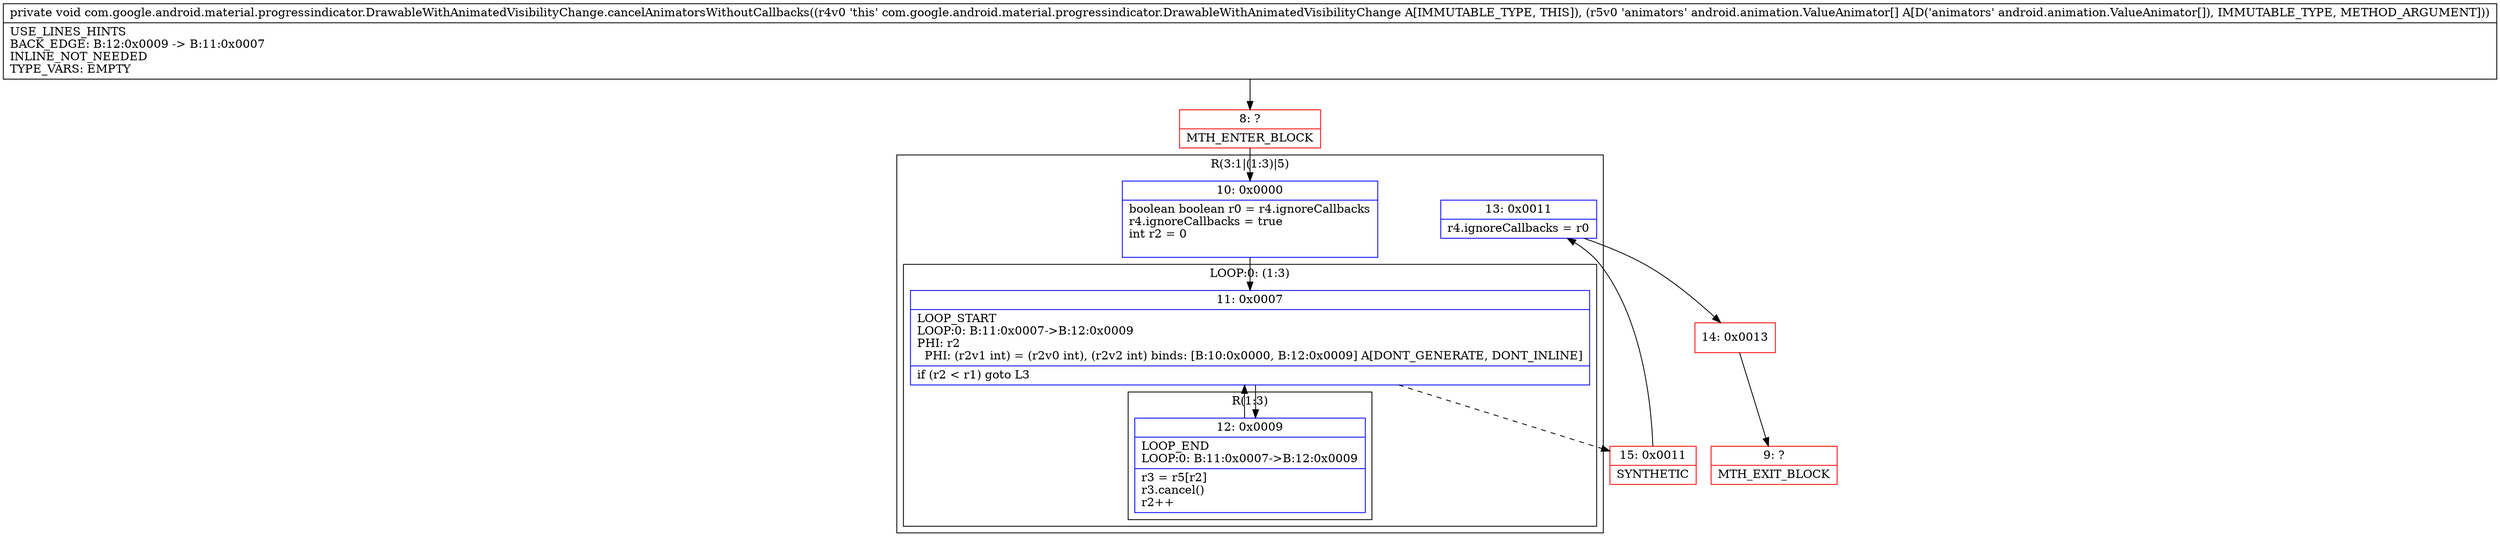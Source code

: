digraph "CFG forcom.google.android.material.progressindicator.DrawableWithAnimatedVisibilityChange.cancelAnimatorsWithoutCallbacks([Landroid\/animation\/ValueAnimator;)V" {
subgraph cluster_Region_1245123018 {
label = "R(3:1|(1:3)|5)";
node [shape=record,color=blue];
Node_10 [shape=record,label="{10\:\ 0x0000|boolean boolean r0 = r4.ignoreCallbacks\lr4.ignoreCallbacks = true\lint r2 = 0\l\l}"];
subgraph cluster_LoopRegion_1690480201 {
label = "LOOP:0: (1:3)";
node [shape=record,color=blue];
Node_11 [shape=record,label="{11\:\ 0x0007|LOOP_START\lLOOP:0: B:11:0x0007\-\>B:12:0x0009\lPHI: r2 \l  PHI: (r2v1 int) = (r2v0 int), (r2v2 int) binds: [B:10:0x0000, B:12:0x0009] A[DONT_GENERATE, DONT_INLINE]\l|if (r2 \< r1) goto L3\l}"];
subgraph cluster_Region_1762264271 {
label = "R(1:3)";
node [shape=record,color=blue];
Node_12 [shape=record,label="{12\:\ 0x0009|LOOP_END\lLOOP:0: B:11:0x0007\-\>B:12:0x0009\l|r3 = r5[r2]\lr3.cancel()\lr2++\l}"];
}
}
Node_13 [shape=record,label="{13\:\ 0x0011|r4.ignoreCallbacks = r0\l}"];
}
Node_8 [shape=record,color=red,label="{8\:\ ?|MTH_ENTER_BLOCK\l}"];
Node_15 [shape=record,color=red,label="{15\:\ 0x0011|SYNTHETIC\l}"];
Node_14 [shape=record,color=red,label="{14\:\ 0x0013}"];
Node_9 [shape=record,color=red,label="{9\:\ ?|MTH_EXIT_BLOCK\l}"];
MethodNode[shape=record,label="{private void com.google.android.material.progressindicator.DrawableWithAnimatedVisibilityChange.cancelAnimatorsWithoutCallbacks((r4v0 'this' com.google.android.material.progressindicator.DrawableWithAnimatedVisibilityChange A[IMMUTABLE_TYPE, THIS]), (r5v0 'animators' android.animation.ValueAnimator[] A[D('animators' android.animation.ValueAnimator[]), IMMUTABLE_TYPE, METHOD_ARGUMENT]))  | USE_LINES_HINTS\lBACK_EDGE: B:12:0x0009 \-\> B:11:0x0007\lINLINE_NOT_NEEDED\lTYPE_VARS: EMPTY\l}"];
MethodNode -> Node_8;Node_10 -> Node_11;
Node_11 -> Node_12;
Node_11 -> Node_15[style=dashed];
Node_12 -> Node_11;
Node_13 -> Node_14;
Node_8 -> Node_10;
Node_15 -> Node_13;
Node_14 -> Node_9;
}

